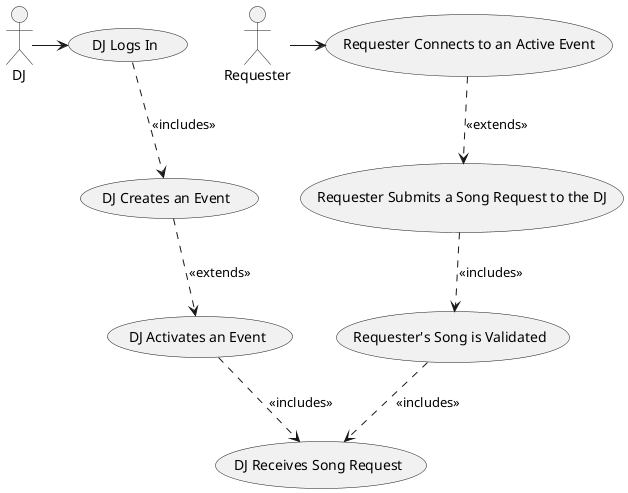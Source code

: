 @startuml
:DJ: as DJ
:Requester: as R
(DJ Logs In) as Login
(DJ Creates an Event) as Create
(DJ Activates an Event) as Activate
(DJ Receives Song Request) as Receive
(Requester Connects to an Active Event) as Connects
(Requester Submits a Song Request to the DJ) as Submits
(Requester's Song is Validated) as Validated

DJ -> Login
Login ..> Create: <<includes>>
Create ..> Activate: <<extends>>
Activate ..> Receive: <<includes>>

R -> Connects
Connects ..> Submits: <<extends>>
Submits ..> Validated: <<includes>>
Validated ..> Receive: <<includes>>

@enduml